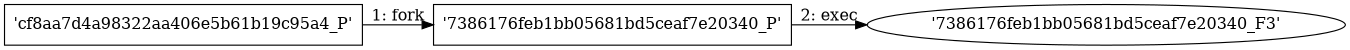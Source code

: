 digraph "D:\Learning\Paper\apt\基于CTI的攻击预警\Dataset\攻击图\ASGfromALLCTI\WinDBG and JavaScript Analysis.dot" {
rankdir="LR"
size="9"
fixedsize="false"
splines="true"
nodesep=0.3
ranksep=0
fontsize=10
overlap="scalexy"
engine= "neato"
	"'cf8aa7d4a98322aa406e5b61b19c95a4_P'" [node_type=Process shape=box]
	"'7386176feb1bb05681bd5ceaf7e20340_P'" [node_type=Process shape=box]
	"'cf8aa7d4a98322aa406e5b61b19c95a4_P'" -> "'7386176feb1bb05681bd5ceaf7e20340_P'" [label="1: fork"]
	"'7386176feb1bb05681bd5ceaf7e20340_P'" [node_type=Process shape=box]
	"'7386176feb1bb05681bd5ceaf7e20340_F3'" [node_type=File shape=ellipse]
	"'7386176feb1bb05681bd5ceaf7e20340_P'" -> "'7386176feb1bb05681bd5ceaf7e20340_F3'" [label="2: exec"]
}

